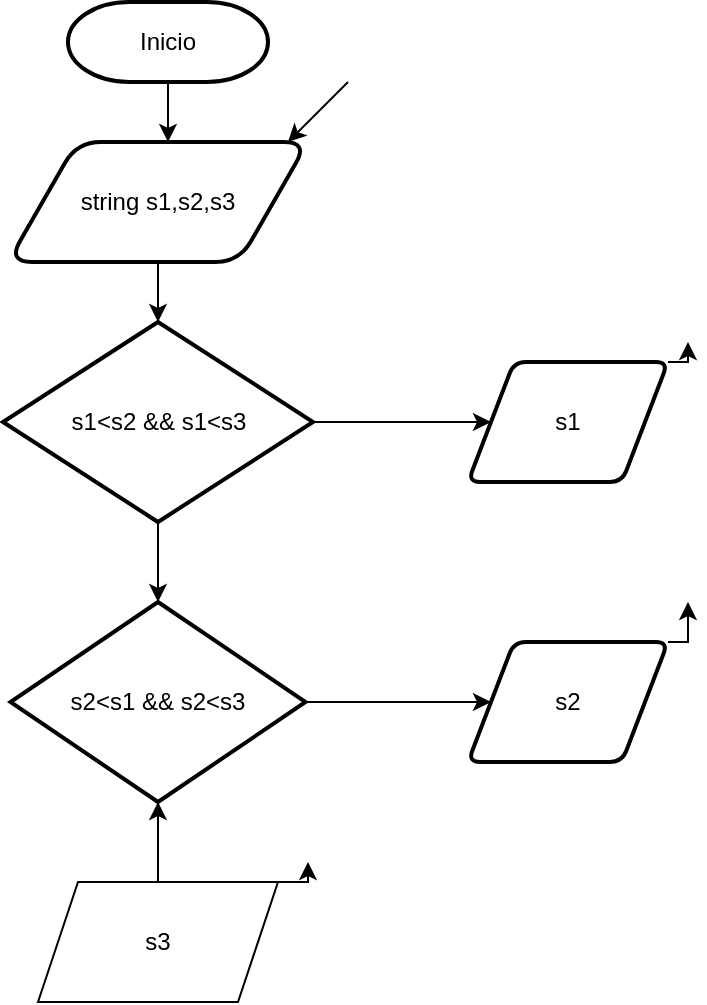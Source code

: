 <mxfile version="24.3.1" type="github">
  <diagram name="Página-1" id="f34sCf1-HM1XJsNUooAV">
    <mxGraphModel dx="1500" dy="861" grid="1" gridSize="10" guides="1" tooltips="1" connect="1" arrows="1" fold="1" page="1" pageScale="1" pageWidth="827" pageHeight="1169" math="0" shadow="0">
      <root>
        <mxCell id="0" />
        <mxCell id="1" parent="0" />
        <mxCell id="6lHPHAYcLfdPvbovfPBF-2" style="edgeStyle=orthogonalEdgeStyle;rounded=0;orthogonalLoop=1;jettySize=auto;html=1;" edge="1" parent="1" source="6lHPHAYcLfdPvbovfPBF-1">
          <mxGeometry relative="1" as="geometry">
            <mxPoint x="440" y="110" as="targetPoint" />
          </mxGeometry>
        </mxCell>
        <mxCell id="6lHPHAYcLfdPvbovfPBF-1" value="Inicio" style="strokeWidth=2;html=1;shape=mxgraph.flowchart.terminator;whiteSpace=wrap;" vertex="1" parent="1">
          <mxGeometry x="390" y="40" width="100" height="40" as="geometry" />
        </mxCell>
        <mxCell id="6lHPHAYcLfdPvbovfPBF-11" style="edgeStyle=orthogonalEdgeStyle;rounded=0;orthogonalLoop=1;jettySize=auto;html=1;" edge="1" parent="1" source="6lHPHAYcLfdPvbovfPBF-3" target="6lHPHAYcLfdPvbovfPBF-9">
          <mxGeometry relative="1" as="geometry" />
        </mxCell>
        <mxCell id="6lHPHAYcLfdPvbovfPBF-3" value="string s1,s2,s3" style="shape=parallelogram;html=1;strokeWidth=2;perimeter=parallelogramPerimeter;whiteSpace=wrap;rounded=1;arcSize=24;size=0.23;" vertex="1" parent="1">
          <mxGeometry x="360" y="110" width="150" height="60" as="geometry" />
        </mxCell>
        <mxCell id="6lHPHAYcLfdPvbovfPBF-8" value="" style="endArrow=classic;html=1;rounded=0;" edge="1" parent="1">
          <mxGeometry width="50" height="50" relative="1" as="geometry">
            <mxPoint x="530" y="80" as="sourcePoint" />
            <mxPoint x="500" y="110" as="targetPoint" />
          </mxGeometry>
        </mxCell>
        <mxCell id="6lHPHAYcLfdPvbovfPBF-18" style="edgeStyle=orthogonalEdgeStyle;rounded=0;orthogonalLoop=1;jettySize=auto;html=1;" edge="1" parent="1" source="6lHPHAYcLfdPvbovfPBF-9" target="6lHPHAYcLfdPvbovfPBF-16">
          <mxGeometry relative="1" as="geometry" />
        </mxCell>
        <mxCell id="6lHPHAYcLfdPvbovfPBF-9" value="s1&amp;lt;s2 &amp;amp;&amp;amp; s1&amp;lt;s3" style="strokeWidth=2;html=1;shape=mxgraph.flowchart.decision;whiteSpace=wrap;" vertex="1" parent="1">
          <mxGeometry x="357.5" y="200" width="155" height="100" as="geometry" />
        </mxCell>
        <mxCell id="6lHPHAYcLfdPvbovfPBF-19" style="edgeStyle=orthogonalEdgeStyle;rounded=0;orthogonalLoop=1;jettySize=auto;html=1;entryX=0;entryY=0.5;entryDx=0;entryDy=0;" edge="1" parent="1" source="6lHPHAYcLfdPvbovfPBF-14" target="6lHPHAYcLfdPvbovfPBF-17">
          <mxGeometry relative="1" as="geometry" />
        </mxCell>
        <mxCell id="6lHPHAYcLfdPvbovfPBF-14" value="s2&amp;lt;s1 &amp;amp;&amp;amp; s2&amp;lt;s3" style="strokeWidth=2;html=1;shape=mxgraph.flowchart.decision;whiteSpace=wrap;" vertex="1" parent="1">
          <mxGeometry x="361.25" y="340" width="147.5" height="100" as="geometry" />
        </mxCell>
        <mxCell id="6lHPHAYcLfdPvbovfPBF-15" style="edgeStyle=orthogonalEdgeStyle;rounded=0;orthogonalLoop=1;jettySize=auto;html=1;entryX=0.5;entryY=0;entryDx=0;entryDy=0;entryPerimeter=0;" edge="1" parent="1" source="6lHPHAYcLfdPvbovfPBF-9" target="6lHPHAYcLfdPvbovfPBF-14">
          <mxGeometry relative="1" as="geometry" />
        </mxCell>
        <mxCell id="6lHPHAYcLfdPvbovfPBF-23" style="edgeStyle=orthogonalEdgeStyle;rounded=0;orthogonalLoop=1;jettySize=auto;html=1;exitX=1;exitY=0;exitDx=0;exitDy=0;" edge="1" parent="1" source="6lHPHAYcLfdPvbovfPBF-16">
          <mxGeometry relative="1" as="geometry">
            <mxPoint x="700.0" y="210" as="targetPoint" />
          </mxGeometry>
        </mxCell>
        <mxCell id="6lHPHAYcLfdPvbovfPBF-16" value="s1" style="shape=parallelogram;html=1;strokeWidth=2;perimeter=parallelogramPerimeter;whiteSpace=wrap;rounded=1;arcSize=12;size=0.23;" vertex="1" parent="1">
          <mxGeometry x="590" y="220" width="100" height="60" as="geometry" />
        </mxCell>
        <mxCell id="6lHPHAYcLfdPvbovfPBF-22" style="edgeStyle=orthogonalEdgeStyle;rounded=0;orthogonalLoop=1;jettySize=auto;html=1;exitX=1;exitY=0;exitDx=0;exitDy=0;" edge="1" parent="1" source="6lHPHAYcLfdPvbovfPBF-17">
          <mxGeometry relative="1" as="geometry">
            <mxPoint x="700.0" y="340" as="targetPoint" />
          </mxGeometry>
        </mxCell>
        <mxCell id="6lHPHAYcLfdPvbovfPBF-17" value="s2" style="shape=parallelogram;html=1;strokeWidth=2;perimeter=parallelogramPerimeter;whiteSpace=wrap;rounded=1;arcSize=12;size=0.23;" vertex="1" parent="1">
          <mxGeometry x="590" y="360" width="100" height="60" as="geometry" />
        </mxCell>
        <mxCell id="6lHPHAYcLfdPvbovfPBF-28" style="edgeStyle=orthogonalEdgeStyle;rounded=0;orthogonalLoop=1;jettySize=auto;html=1;exitX=1;exitY=0;exitDx=0;exitDy=0;" edge="1" parent="1" source="6lHPHAYcLfdPvbovfPBF-24">
          <mxGeometry relative="1" as="geometry">
            <mxPoint x="510.0" y="470" as="targetPoint" />
          </mxGeometry>
        </mxCell>
        <mxCell id="6lHPHAYcLfdPvbovfPBF-24" value="s3" style="shape=parallelogram;perimeter=parallelogramPerimeter;whiteSpace=wrap;html=1;fixedSize=1;" vertex="1" parent="1">
          <mxGeometry x="375" y="480" width="120" height="60" as="geometry" />
        </mxCell>
        <mxCell id="6lHPHAYcLfdPvbovfPBF-27" style="edgeStyle=orthogonalEdgeStyle;rounded=0;orthogonalLoop=1;jettySize=auto;html=1;entryX=0.5;entryY=1;entryDx=0;entryDy=0;entryPerimeter=0;" edge="1" parent="1" source="6lHPHAYcLfdPvbovfPBF-24" target="6lHPHAYcLfdPvbovfPBF-14">
          <mxGeometry relative="1" as="geometry" />
        </mxCell>
      </root>
    </mxGraphModel>
  </diagram>
</mxfile>
